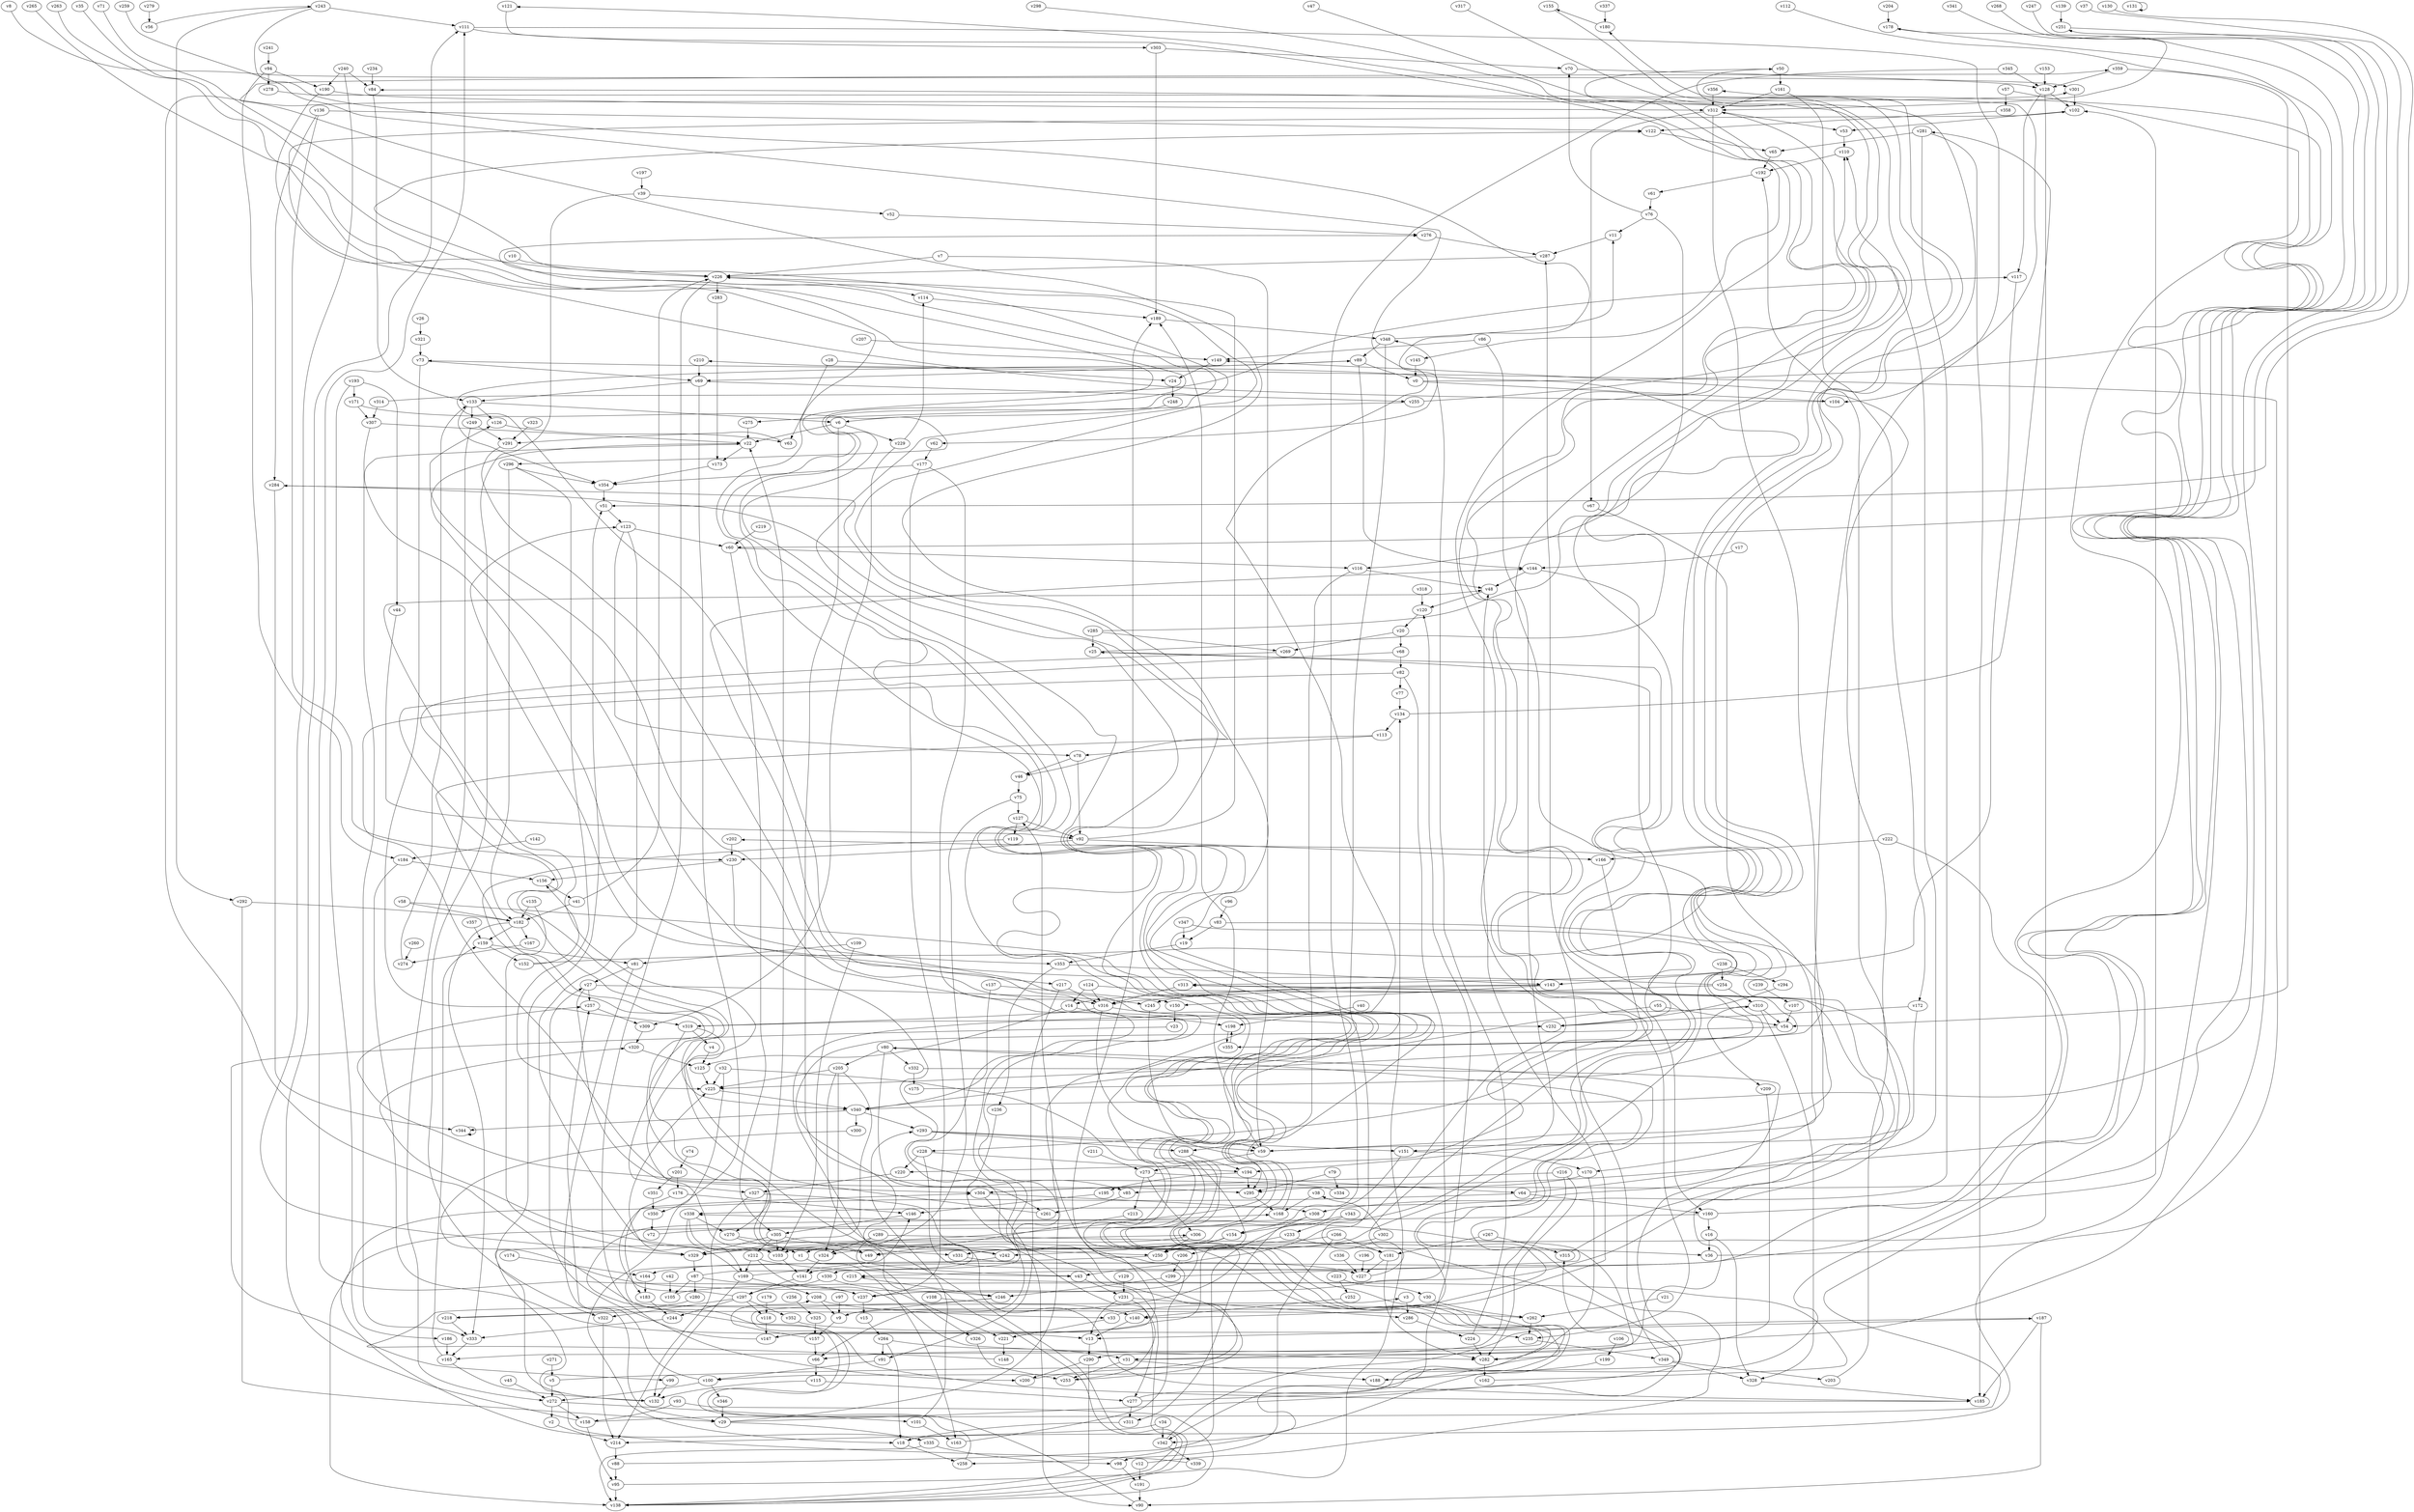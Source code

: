 // Benchmark game 533 - 360 vertices
// time_bound: 10
// targets: v148
digraph G {
    v0 [name="v0", player=1];
    v1 [name="v1", player=0];
    v2 [name="v2", player=0];
    v3 [name="v3", player=0];
    v4 [name="v4", player=0];
    v5 [name="v5", player=1];
    v6 [name="v6", player=1];
    v7 [name="v7", player=0];
    v8 [name="v8", player=1];
    v9 [name="v9", player=1];
    v10 [name="v10", player=1];
    v11 [name="v11", player=1];
    v12 [name="v12", player=1];
    v13 [name="v13", player=1];
    v14 [name="v14", player=1];
    v15 [name="v15", player=1];
    v16 [name="v16", player=1];
    v17 [name="v17", player=1];
    v18 [name="v18", player=1];
    v19 [name="v19", player=0];
    v20 [name="v20", player=0];
    v21 [name="v21", player=1];
    v22 [name="v22", player=0];
    v23 [name="v23", player=0];
    v24 [name="v24", player=0];
    v25 [name="v25", player=0];
    v26 [name="v26", player=0];
    v27 [name="v27", player=0];
    v28 [name="v28", player=0];
    v29 [name="v29", player=0];
    v30 [name="v30", player=1];
    v31 [name="v31", player=1];
    v32 [name="v32", player=0];
    v33 [name="v33", player=0];
    v34 [name="v34", player=0];
    v35 [name="v35", player=1];
    v36 [name="v36", player=0];
    v37 [name="v37", player=1];
    v38 [name="v38", player=1];
    v39 [name="v39", player=1];
    v40 [name="v40", player=0];
    v41 [name="v41", player=1];
    v42 [name="v42", player=0];
    v43 [name="v43", player=0];
    v44 [name="v44", player=0];
    v45 [name="v45", player=0];
    v46 [name="v46", player=0];
    v47 [name="v47", player=0];
    v48 [name="v48", player=1];
    v49 [name="v49", player=1];
    v50 [name="v50", player=0];
    v51 [name="v51", player=1];
    v52 [name="v52", player=0];
    v53 [name="v53", player=0];
    v54 [name="v54", player=1];
    v55 [name="v55", player=1];
    v56 [name="v56", player=0];
    v57 [name="v57", player=1];
    v58 [name="v58", player=0];
    v59 [name="v59", player=1];
    v60 [name="v60", player=1];
    v61 [name="v61", player=1];
    v62 [name="v62", player=1];
    v63 [name="v63", player=1];
    v64 [name="v64", player=1];
    v65 [name="v65", player=1];
    v66 [name="v66", player=1];
    v67 [name="v67", player=1];
    v68 [name="v68", player=0];
    v69 [name="v69", player=1];
    v70 [name="v70", player=0];
    v71 [name="v71", player=1];
    v72 [name="v72", player=1];
    v73 [name="v73", player=0];
    v74 [name="v74", player=0];
    v75 [name="v75", player=1];
    v76 [name="v76", player=1];
    v77 [name="v77", player=0];
    v78 [name="v78", player=0];
    v79 [name="v79", player=0];
    v80 [name="v80", player=1];
    v81 [name="v81", player=0];
    v82 [name="v82", player=1];
    v83 [name="v83", player=1];
    v84 [name="v84", player=0];
    v85 [name="v85", player=0];
    v86 [name="v86", player=1];
    v87 [name="v87", player=0];
    v88 [name="v88", player=1];
    v89 [name="v89", player=1];
    v90 [name="v90", player=1];
    v91 [name="v91", player=0];
    v92 [name="v92", player=0];
    v93 [name="v93", player=0];
    v94 [name="v94", player=0];
    v95 [name="v95", player=0];
    v96 [name="v96", player=0];
    v97 [name="v97", player=0];
    v98 [name="v98", player=0];
    v99 [name="v99", player=0];
    v100 [name="v100", player=1];
    v101 [name="v101", player=1];
    v102 [name="v102", player=0];
    v103 [name="v103", player=0];
    v104 [name="v104", player=0];
    v105 [name="v105", player=0];
    v106 [name="v106", player=1];
    v107 [name="v107", player=1];
    v108 [name="v108", player=0];
    v109 [name="v109", player=0];
    v110 [name="v110", player=1];
    v111 [name="v111", player=1];
    v112 [name="v112", player=0];
    v113 [name="v113", player=0];
    v114 [name="v114", player=0];
    v115 [name="v115", player=1];
    v116 [name="v116", player=0];
    v117 [name="v117", player=1];
    v118 [name="v118", player=0];
    v119 [name="v119", player=0];
    v120 [name="v120", player=0];
    v121 [name="v121", player=0];
    v122 [name="v122", player=1];
    v123 [name="v123", player=1];
    v124 [name="v124", player=0];
    v125 [name="v125", player=1];
    v126 [name="v126", player=0];
    v127 [name="v127", player=1];
    v128 [name="v128", player=0];
    v129 [name="v129", player=0];
    v130 [name="v130", player=0];
    v131 [name="v131", player=1];
    v132 [name="v132", player=0];
    v133 [name="v133", player=0];
    v134 [name="v134", player=0];
    v135 [name="v135", player=0];
    v136 [name="v136", player=1];
    v137 [name="v137", player=1];
    v138 [name="v138", player=1];
    v139 [name="v139", player=1];
    v140 [name="v140", player=1];
    v141 [name="v141", player=1];
    v142 [name="v142", player=0];
    v143 [name="v143", player=0];
    v144 [name="v144", player=0];
    v145 [name="v145", player=1];
    v146 [name="v146", player=0];
    v147 [name="v147", player=0];
    v148 [name="v148", player=1, target=1];
    v149 [name="v149", player=1];
    v150 [name="v150", player=1];
    v151 [name="v151", player=1];
    v152 [name="v152", player=1];
    v153 [name="v153", player=0];
    v154 [name="v154", player=1];
    v155 [name="v155", player=0];
    v156 [name="v156", player=1];
    v157 [name="v157", player=0];
    v158 [name="v158", player=1];
    v159 [name="v159", player=1];
    v160 [name="v160", player=0];
    v161 [name="v161", player=0];
    v162 [name="v162", player=1];
    v163 [name="v163", player=1];
    v164 [name="v164", player=1];
    v165 [name="v165", player=1];
    v166 [name="v166", player=0];
    v167 [name="v167", player=1];
    v168 [name="v168", player=1];
    v169 [name="v169", player=0];
    v170 [name="v170", player=0];
    v171 [name="v171", player=1];
    v172 [name="v172", player=0];
    v173 [name="v173", player=0];
    v174 [name="v174", player=1];
    v175 [name="v175", player=0];
    v176 [name="v176", player=1];
    v177 [name="v177", player=0];
    v178 [name="v178", player=0];
    v179 [name="v179", player=1];
    v180 [name="v180", player=0];
    v181 [name="v181", player=0];
    v182 [name="v182", player=1];
    v183 [name="v183", player=0];
    v184 [name="v184", player=0];
    v185 [name="v185", player=1];
    v186 [name="v186", player=1];
    v187 [name="v187", player=0];
    v188 [name="v188", player=1];
    v189 [name="v189", player=1];
    v190 [name="v190", player=0];
    v191 [name="v191", player=0];
    v192 [name="v192", player=0];
    v193 [name="v193", player=0];
    v194 [name="v194", player=0];
    v195 [name="v195", player=0];
    v196 [name="v196", player=0];
    v197 [name="v197", player=0];
    v198 [name="v198", player=0];
    v199 [name="v199", player=0];
    v200 [name="v200", player=1];
    v201 [name="v201", player=0];
    v202 [name="v202", player=0];
    v203 [name="v203", player=0];
    v204 [name="v204", player=0];
    v205 [name="v205", player=1];
    v206 [name="v206", player=1];
    v207 [name="v207", player=0];
    v208 [name="v208", player=0];
    v209 [name="v209", player=1];
    v210 [name="v210", player=0];
    v211 [name="v211", player=1];
    v212 [name="v212", player=0];
    v213 [name="v213", player=1];
    v214 [name="v214", player=1];
    v215 [name="v215", player=1];
    v216 [name="v216", player=0];
    v217 [name="v217", player=1];
    v218 [name="v218", player=1];
    v219 [name="v219", player=1];
    v220 [name="v220", player=0];
    v221 [name="v221", player=0];
    v222 [name="v222", player=0];
    v223 [name="v223", player=0];
    v224 [name="v224", player=0];
    v225 [name="v225", player=0];
    v226 [name="v226", player=0];
    v227 [name="v227", player=1];
    v228 [name="v228", player=0];
    v229 [name="v229", player=1];
    v230 [name="v230", player=0];
    v231 [name="v231", player=1];
    v232 [name="v232", player=0];
    v233 [name="v233", player=0];
    v234 [name="v234", player=1];
    v235 [name="v235", player=1];
    v236 [name="v236", player=1];
    v237 [name="v237", player=0];
    v238 [name="v238", player=0];
    v239 [name="v239", player=0];
    v240 [name="v240", player=1];
    v241 [name="v241", player=0];
    v242 [name="v242", player=0];
    v243 [name="v243", player=1];
    v244 [name="v244", player=1];
    v245 [name="v245", player=1];
    v246 [name="v246", player=0];
    v247 [name="v247", player=0];
    v248 [name="v248", player=0];
    v249 [name="v249", player=1];
    v250 [name="v250", player=1];
    v251 [name="v251", player=0];
    v252 [name="v252", player=1];
    v253 [name="v253", player=0];
    v254 [name="v254", player=1];
    v255 [name="v255", player=0];
    v256 [name="v256", player=0];
    v257 [name="v257", player=0];
    v258 [name="v258", player=0];
    v259 [name="v259", player=0];
    v260 [name="v260", player=0];
    v261 [name="v261", player=1];
    v262 [name="v262", player=1];
    v263 [name="v263", player=0];
    v264 [name="v264", player=0];
    v265 [name="v265", player=1];
    v266 [name="v266", player=0];
    v267 [name="v267", player=1];
    v268 [name="v268", player=1];
    v269 [name="v269", player=1];
    v270 [name="v270", player=1];
    v271 [name="v271", player=0];
    v272 [name="v272", player=1];
    v273 [name="v273", player=1];
    v274 [name="v274", player=0];
    v275 [name="v275", player=1];
    v276 [name="v276", player=0];
    v277 [name="v277", player=0];
    v278 [name="v278", player=0];
    v279 [name="v279", player=0];
    v280 [name="v280", player=1];
    v281 [name="v281", player=0];
    v282 [name="v282", player=0];
    v283 [name="v283", player=1];
    v284 [name="v284", player=0];
    v285 [name="v285", player=1];
    v286 [name="v286", player=1];
    v287 [name="v287", player=1];
    v288 [name="v288", player=1];
    v289 [name="v289", player=0];
    v290 [name="v290", player=1];
    v291 [name="v291", player=1];
    v292 [name="v292", player=0];
    v293 [name="v293", player=0];
    v294 [name="v294", player=0];
    v295 [name="v295", player=0];
    v296 [name="v296", player=0];
    v297 [name="v297", player=1];
    v298 [name="v298", player=0];
    v299 [name="v299", player=0];
    v300 [name="v300", player=0];
    v301 [name="v301", player=0];
    v302 [name="v302", player=1];
    v303 [name="v303", player=1];
    v304 [name="v304", player=0];
    v305 [name="v305", player=1];
    v306 [name="v306", player=1];
    v307 [name="v307", player=1];
    v308 [name="v308", player=0];
    v309 [name="v309", player=0];
    v310 [name="v310", player=0];
    v311 [name="v311", player=1];
    v312 [name="v312", player=1];
    v313 [name="v313", player=0];
    v314 [name="v314", player=0];
    v315 [name="v315", player=0];
    v316 [name="v316", player=1];
    v317 [name="v317", player=0];
    v318 [name="v318", player=1];
    v319 [name="v319", player=0];
    v320 [name="v320", player=1];
    v321 [name="v321", player=0];
    v322 [name="v322", player=0];
    v323 [name="v323", player=1];
    v324 [name="v324", player=0];
    v325 [name="v325", player=1];
    v326 [name="v326", player=1];
    v327 [name="v327", player=0];
    v328 [name="v328", player=0];
    v329 [name="v329", player=0];
    v330 [name="v330", player=1];
    v331 [name="v331", player=1];
    v332 [name="v332", player=1];
    v333 [name="v333", player=0];
    v334 [name="v334", player=0];
    v335 [name="v335", player=0];
    v336 [name="v336", player=1];
    v337 [name="v337", player=1];
    v338 [name="v338", player=0];
    v339 [name="v339", player=0];
    v340 [name="v340", player=1];
    v341 [name="v341", player=0];
    v342 [name="v342", player=1];
    v343 [name="v343", player=1];
    v344 [name="v344", player=0];
    v345 [name="v345", player=1];
    v346 [name="v346", player=0];
    v347 [name="v347", player=0];
    v348 [name="v348", player=0];
    v349 [name="v349", player=0];
    v350 [name="v350", player=1];
    v351 [name="v351", player=0];
    v352 [name="v352", player=1];
    v353 [name="v353", player=0];
    v354 [name="v354", player=1];
    v355 [name="v355", player=0];
    v356 [name="v356", player=0];
    v357 [name="v357", player=1];
    v358 [name="v358", player=1];
    v359 [name="v359", player=1];

    v0 -> v251 [constraint="t >= 5"];
    v1 -> v163;
    v2 -> v214;
    v3 -> v286;
    v4 -> v125;
    v5 -> v356 [constraint="t >= 2"];
    v6 -> v85;
    v7 -> v226;
    v8 -> v301 [constraint="t < 8"];
    v9 -> v80 [constraint="t mod 2 == 1"];
    v10 -> v226;
    v11 -> v287;
    v12 -> v80 [constraint="t >= 4"];
    v13 -> v290;
    v14 -> v198;
    v15 -> v264;
    v16 -> v328;
    v17 -> v144;
    v18 -> v258;
    v19 -> v353;
    v20 -> v68;
    v21 -> v262;
    v22 -> v217 [constraint="t < 6"];
    v23 -> v99 [constraint="t mod 5 == 3"];
    v24 -> v248;
    v25 -> v210 [constraint="t >= 3"];
    v26 -> v321;
    v27 -> v245;
    v28 -> v24;
    v29 -> v315 [constraint="t >= 1"];
    v30 -> v262;
    v31 -> v188;
    v32 -> v237 [constraint="t >= 1"];
    v33 -> v48;
    v34 -> v214;
    v35 -> v342 [constraint="t < 9"];
    v36 -> v73 [constraint="t < 12"];
    v37 -> v60 [constraint="t mod 2 == 1"];
    v38 -> v168;
    v39 -> v322;
    v40 -> v198;
    v41 -> v226;
    v42 -> v105;
    v43 -> v231;
    v44 -> v92;
    v45 -> v272;
    v46 -> v75;
    v47 -> v228 [constraint="t >= 1"];
    v48 -> v120;
    v49 -> v22;
    v50 -> v161;
    v51 -> v123;
    v52 -> v276;
    v53 -> v110;
    v54 -> v330 [constraint="t < 8"];
    v55 -> v36 [constraint="t mod 5 == 2"];
    v56 -> v243 [constraint="t >= 3"];
    v57 -> v141 [constraint="t >= 5"];
    v58 -> v342 [constraint="t >= 4"];
    v59 -> v273;
    v60 -> v305;
    v61 -> v76;
    v62 -> v177;
    v63 -> v291 [constraint="t >= 2"];
    v64 -> v186 [constraint="t < 10"];
    v65 -> v192;
    v66 -> v115;
    v67 -> v194;
    v68 -> v340 [constraint="t < 14"];
    v69 -> v350;
    v70 -> v128;
    v71 -> v46 [constraint="t >= 3"];
    v72 -> v25 [constraint="t < 7"];
    v73 -> v319;
    v74 -> v201;
    v75 -> v1;
    v76 -> v70;
    v77 -> v134;
    v78 -> v46;
    v79 -> v295;
    v80 -> v261;
    v81 -> v29;
    v82 -> v43 [constraint="t < 8"];
    v83 -> v355 [constraint="t >= 2"];
    v84 -> v133;
    v85 -> v261;
    v86 -> v149;
    v87 -> v144 [constraint="t mod 4 == 1"];
    v88 -> v276 [constraint="t >= 3"];
    v89 -> v69;
    v90 -> v301 [constraint="t < 9"];
    v91 -> v100;
    v92 -> v226;
    v93 -> v138 [constraint="t >= 5"];
    v94 -> v278;
    v95 -> v138;
    v96 -> v83;
    v97 -> v9;
    v98 -> v191;
    v99 -> v132;
    v100 -> v272;
    v101 -> v163;
    v102 -> v53;
    v103 -> v141;
    v104 -> v102 [constraint="t >= 5"];
    v105 -> v149 [constraint="t < 13"];
    v106 -> v199;
    v107 -> v54;
    v108 -> v140;
    v109 -> v81;
    v110 -> v192;
    v111 -> v303;
    v112 -> v304 [constraint="t < 13"];
    v113 -> v270 [constraint="t >= 2"];
    v114 -> v189;
    v115 -> v132;
    v116 -> v288;
    v117 -> v143;
    v118 -> v147;
    v119 -> v138 [constraint="t mod 5 == 0"];
    v120 -> v20;
    v121 -> v145 [constraint="t >= 5"];
    v122 -> v65;
    v123 -> v331;
    v124 -> v290 [constraint="t < 7"];
    v125 -> v225;
    v126 -> v63;
    v127 -> v119;
    v128 -> v102;
    v129 -> v231;
    v130 -> v51 [constraint="t mod 2 == 1"];
    v131 -> v131;
    v132 -> v51;
    v133 -> v249;
    v134 -> v281 [constraint="t >= 1"];
    v135 -> v182;
    v136 -> v284;
    v137 -> v150;
    v138 -> v22 [constraint="t < 10"];
    v139 -> v251;
    v140 -> v13;
    v141 -> v297;
    v142 -> v184;
    v143 -> v14 [constraint="t >= 2"];
    v144 -> v48;
    v145 -> v0;
    v146 -> v305;
    v147 -> v27;
    v148 -> v3 [constraint="t mod 3 == 1"];
    v149 -> v24;
    v150 -> v23;
    v151 -> v258;
    v152 -> v202 [constraint="t mod 4 == 2"];
    v153 -> v128;
    v154 -> v250;
    v155 -> v225 [constraint="t < 12"];
    v156 -> v41;
    v157 -> v66;
    v158 -> v178 [constraint="t mod 3 == 1"];
    v159 -> v152;
    v160 -> v335 [constraint="t < 6"];
    v161 -> v172;
    v162 -> v215 [constraint="t < 8"];
    v163 -> v189;
    v164 -> v183;
    v165 -> v132 [constraint="t >= 4"];
    v166 -> v235;
    v167 -> v274;
    v168 -> v359 [constraint="t mod 2 == 1"];
    v169 -> v208;
    v170 -> v282;
    v171 -> v296 [constraint="t >= 3"];
    v172 -> v59;
    v173 -> v354;
    v174 -> v164;
    v175 -> v180 [constraint="t mod 2 == 0"];
    v176 -> v183;
    v177 -> v237;
    v178 -> v312 [constraint="t >= 4"];
    v179 -> v118;
    v180 -> v155 [constraint="t mod 5 == 3"];
    v181 -> v227;
    v182 -> v159;
    v183 -> v244;
    v184 -> v13;
    v185 -> v310 [constraint="t mod 5 == 2"];
    v186 -> v165;
    v187 -> v13;
    v188 -> v284 [constraint="t >= 1"];
    v189 -> v348;
    v190 -> v312;
    v191 -> v90;
    v192 -> v61;
    v193 -> v44;
    v194 -> v195;
    v195 -> v146;
    v196 -> v227;
    v197 -> v39;
    v198 -> v355;
    v199 -> v188;
    v200 -> v126 [constraint="t >= 2"];
    v201 -> v351;
    v202 -> v230;
    v203 -> v192;
    v204 -> v178;
    v205 -> v225;
    v206 -> v299;
    v207 -> v149;
    v208 -> v9;
    v209 -> v282;
    v210 -> v69;
    v211 -> v273;
    v212 -> v169;
    v213 -> v49;
    v214 -> v88;
    v215 -> v246;
    v216 -> v282;
    v217 -> v91;
    v218 -> v333;
    v219 -> v60;
    v220 -> v327;
    v221 -> v148;
    v222 -> v215 [constraint="t mod 3 == 1"];
    v223 -> v252;
    v224 -> v348;
    v225 -> v340;
    v226 -> v200;
    v227 -> v121 [constraint="t mod 5 == 4"];
    v228 -> v227;
    v229 -> v114;
    v230 -> v156;
    v231 -> v286;
    v232 -> v25 [constraint="t < 9"];
    v233 -> v181;
    v234 -> v84;
    v235 -> v349;
    v236 -> v66;
    v237 -> v111;
    v238 -> v254;
    v239 -> v107;
    v240 -> v190;
    v241 -> v94;
    v242 -> v320 [constraint="t mod 2 == 0"];
    v243 -> v62 [constraint="t < 8"];
    v244 -> v333;
    v245 -> v295;
    v246 -> v185 [constraint="t < 11"];
    v247 -> v340 [constraint="t < 15"];
    v248 -> v6;
    v249 -> v272;
    v250 -> v262 [constraint="t >= 5"];
    v251 -> v66 [constraint="t < 13"];
    v252 -> v140;
    v253 -> v89 [constraint="t < 5"];
    v254 -> v123 [constraint="t >= 4"];
    v255 -> v275 [constraint="t >= 5"];
    v256 -> v325;
    v257 -> v309;
    v258 -> v168 [constraint="t >= 5"];
    v259 -> v319 [constraint="t mod 4 == 1"];
    v260 -> v274;
    v261 -> v48 [constraint="t < 15"];
    v262 -> v235;
    v263 -> v218 [constraint="t >= 2"];
    v264 -> v91;
    v265 -> v165 [constraint="t < 11"];
    v266 -> v324;
    v267 -> v181;
    v268 -> v295 [constraint="t mod 5 == 0"];
    v269 -> v138 [constraint="t >= 2"];
    v270 -> v250;
    v271 -> v5;
    v272 -> v2;
    v273 -> v213;
    v274 -> v133;
    v275 -> v22;
    v276 -> v287;
    v277 -> v312 [constraint="t mod 4 == 3"];
    v278 -> v59 [constraint="t >= 3"];
    v279 -> v56;
    v280 -> v218 [constraint="t < 7"];
    v281 -> v185;
    v282 -> v162;
    v283 -> v173;
    v284 -> v340 [constraint="t < 11"];
    v285 -> v50 [constraint="t < 8"];
    v286 -> v224;
    v287 -> v226;
    v288 -> v147;
    v289 -> v31 [constraint="t < 12"];
    v290 -> v200;
    v291 -> v147 [constraint="t < 14"];
    v292 -> v182;
    v293 -> v288;
    v294 -> v232 [constraint="t < 12"];
    v295 -> v168;
    v296 -> v354;
    v297 -> v304 [constraint="t >= 1"];
    v298 -> v220 [constraint="t >= 2"];
    v299 -> v338 [constraint="t mod 5 == 1"];
    v300 -> v246 [constraint="t >= 4"];
    v301 -> v102;
    v302 -> v38 [constraint="t >= 3"];
    v303 -> v70;
    v304 -> v308;
    v305 -> v329;
    v306 -> v250;
    v307 -> v22;
    v308 -> v311;
    v309 -> v320;
    v310 -> v209;
    v311 -> v18;
    v312 -> v67;
    v313 -> v100 [constraint="t mod 2 == 0"];
    v314 -> v117 [constraint="t < 15"];
    v315 -> v313 [constraint="t mod 3 == 1"];
    v316 -> v319;
    v317 -> v140 [constraint="t >= 4"];
    v318 -> v120;
    v319 -> v295;
    v320 -> v125;
    v321 -> v73;
    v322 -> v214;
    v323 -> v291;
    v324 -> v141;
    v325 -> v157;
    v326 -> v253;
    v327 -> v253 [constraint="t < 7"];
    v328 -> v185;
    v329 -> v122 [constraint="t >= 2"];
    v330 -> v221;
    v331 -> v50 [constraint="t < 7"];
    v332 -> v338 [constraint="t mod 2 == 1"];
    v333 -> v165;
    v334 -> v257 [constraint="t < 5"];
    v335 -> v138 [constraint="t >= 2"];
    v336 -> v227;
    v337 -> v180;
    v338 -> v103;
    v339 -> v306 [constraint="t >= 2"];
    v340 -> v300;
    v341 -> v18 [constraint="t mod 3 == 2"];
    v342 -> v187 [constraint="t >= 5"];
    v343 -> v154 [constraint="t mod 4 == 1"];
    v344 -> v344;
    v345 -> v128;
    v346 -> v29;
    v347 -> v313 [constraint="t < 8"];
    v348 -> v43;
    v349 -> v287;
    v350 -> v72;
    v351 -> v350;
    v352 -> v235;
    v353 -> v143;
    v354 -> v51;
    v355 -> v84 [constraint="t < 11"];
    v356 -> v312;
    v357 -> v159;
    v358 -> v122;
    v359 -> v128;
    v222 -> v166;
    v123 -> v78;
    v231 -> v13;
    v6 -> v229;
    v216 -> v31;
    v169 -> v132;
    v20 -> v269;
    v349 -> v328;
    v12 -> v191;
    v58 -> v182;
    v187 -> v90;
    v33 -> v221;
    v240 -> v329;
    v338 -> v270;
    v87 -> v237;
    v34 -> v342;
    v144 -> v160;
    v80 -> v205;
    v272 -> v158;
    v305 -> v49;
    v327 -> v214;
    v151 -> v170;
    v182 -> v333;
    v89 -> v144;
    v184 -> v156;
    v64 -> v160;
    v154 -> v242;
    v187 -> v185;
    v159 -> v81;
    v355 -> v198;
    v193 -> v171;
    v87 -> v105;
    v319 -> v327;
    v89 -> v0;
    v246 -> v9;
    v264 -> v31;
    v308 -> v154;
    v128 -> v250;
    v316 -> v59;
    v288 -> v194;
    v201 -> v176;
    v75 -> v127;
    v316 -> v232;
    v29 -> v335;
    v231 -> v277;
    v69 -> v133;
    v335 -> v98;
    v255 -> v110;
    v86 -> v151;
    v237 -> v15;
    v297 -> v352;
    v305 -> v212;
    v217 -> v316;
    v306 -> v103;
    v212 -> v282;
    v16 -> v36;
    v124 -> v14;
    v205 -> v324;
    v289 -> v326;
    v82 -> v77;
    v55 -> v54;
    v216 -> v304;
    v290 -> v138;
    v22 -> v173;
    v111 -> v104;
    v79 -> v334;
    v87 -> v280;
    v0 -> v104;
    v158 -> v95;
    v304 -> v90;
    v31 -> v253;
    v340 -> v344;
    v92 -> v166;
    v249 -> v291;
    v312 -> v170;
    v5 -> v272;
    v160 -> v16;
    v100 -> v257;
    v181 -> v282;
    v176 -> v146;
    v349 -> v203;
    v78 -> v92;
    v229 -> v309;
    v59 -> v189;
    v296 -> v182;
    v171 -> v307;
    v182 -> v167;
    v332 -> v175;
    v27 -> v304;
    v41 -> v182;
    v170 -> v85;
    v340 -> v293;
    v345 -> v49;
    v172 -> v232;
    v165 -> v159;
    v92 -> v230;
    v205 -> v329;
    v6 -> v22;
    v128 -> v117;
    v57 -> v358;
    v281 -> v65;
    v68 -> v82;
    v243 -> v111;
    v302 -> v331;
    v101 -> v293;
    v193 -> v138;
    v194 -> v295;
    v88 -> v95;
    v83 -> v19;
    v293 -> v59;
    v64 -> v110;
    v348 -> v89;
    v152 -> v156;
    v76 -> v11;
    v93 -> v158;
    v272 -> v101;
    v254 -> v316;
    v284 -> v344;
    v100 -> v346;
    v113 -> v78;
    v307 -> v333;
    v226 -> v283;
    v69 -> v255;
    v169 -> v146;
    v95 -> v134;
    v143 -> v245;
    v161 -> v312;
    v270 -> v1;
    v305 -> v103;
    v177 -> v316;
    v134 -> v113;
    v94 -> v190;
    v285 -> v269;
    v243 -> v292;
    v82 -> v237;
    v228 -> v220;
    v297 -> v322;
    v223 -> v30;
    v124 -> v316;
    v135 -> v329;
    v296 -> v225;
    v277 -> v120;
    v348 -> v11;
    v60 -> v116;
    v240 -> v84;
    v299 -> v246;
    v293 -> v151;
    v228 -> v194;
    v314 -> v307;
    v160 -> v102;
    v73 -> v69;
    v109 -> v103;
    v297 -> v244;
    v208 -> v33;
    v242 -> v164;
    v32 -> v225;
    v127 -> v92;
    v123 -> v60;
    v289 -> v324;
    v29 -> v127;
    v27 -> v257;
    v359 -> v54;
    v76 -> v116;
    v205 -> v242;
    v158 -> v111;
    v136 -> v230;
    v329 -> v87;
    v115 -> v277;
    v292 -> v29;
    v133 -> v354;
    v143 -> v150;
    v116 -> v48;
    v7 -> v59;
    v343 -> v233;
    v9 -> v157;
    v169 -> v225;
    v312 -> v53;
    v264 -> v18;
    v310 -> v54;
    v273 -> v64;
    v254 -> v310;
    v32 -> v18;
    v133 -> v6;
    v347 -> v19;
    v80 -> v332;
    v342 -> v339;
    v137 -> v340;
    v319 -> v4;
    v28 -> v63;
    v285 -> v25;
    v136 -> v122;
    v224 -> v282;
    v81 -> v27;
    v233 -> v206;
    v212 -> v43;
    v157 -> v208;
    v281 -> v308;
    v266 -> v181;
    v353 -> v236;
    v190 -> v226;
    v226 -> v114;
    v313 -> v316;
    v310 -> v328;
    v330 -> v297;
    v277 -> v311;
    v331 -> v227;
    v94 -> v184;
    v238 -> v294;
    v266 -> v98;
    v273 -> v306;
    v39 -> v52;
    v267 -> v315;
    v133 -> v126;
    v303 -> v189;
    v297 -> v118;
    v14 -> v125;
    v230 -> v353;
    v338 -> v169;
    v177 -> v354;
}
